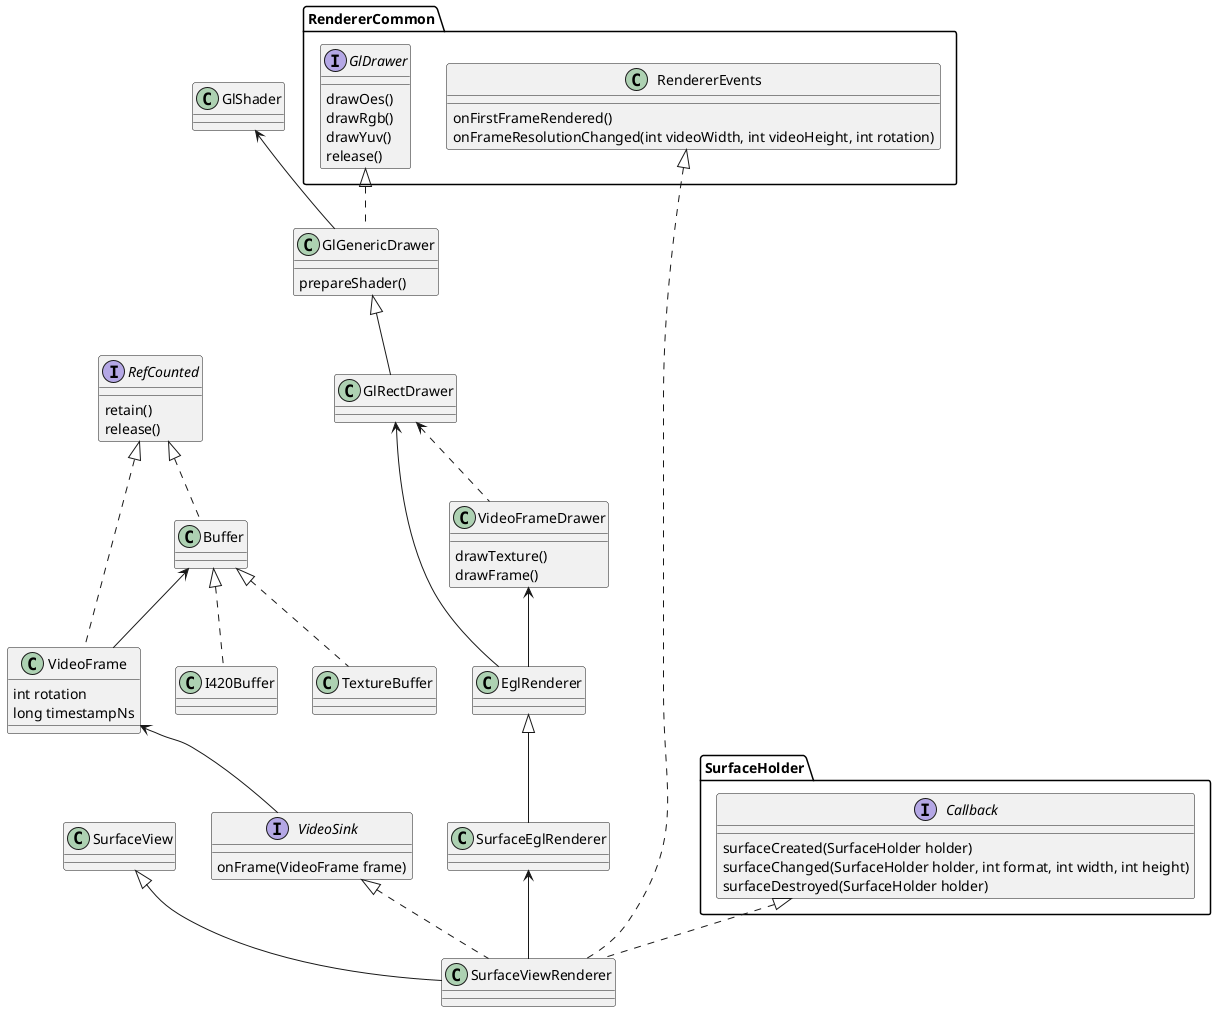 @startuml SurfaceViewRenderer_class

class SurfaceViewRenderer {

}

SurfaceView <|-- SurfaceViewRenderer
SurfaceHolder.Callback <|.. SurfaceViewRenderer
interface SurfaceHolder.Callback {
    surfaceCreated(SurfaceHolder holder)
    surfaceChanged(SurfaceHolder holder, int format, int width, int height)
    surfaceDestroyed(SurfaceHolder holder)
}

VideoSink <|.. SurfaceViewRenderer
interface VideoSink {
    onFrame(VideoFrame frame)
}
VideoFrame <-- VideoSink
/'视频帧'/
class VideoFrame {
    int rotation
    long timestampNs
}
RefCounted <|.. VideoFrame
/'webrtc中引用计数'/
interface RefCounted {
    retain()
    release()
}
/'Buffer外部初始化到VideoFrame中'/
Buffer <-- VideoFrame
RefCounted <|.. Buffer
Buffer <|.. I420Buffer
Buffer <|.. TextureBuffer

RendererCommon.RendererEvents <|.. SurfaceViewRenderer
/'渲染事件通知'/
class RendererCommon.RendererEvents {
    onFirstFrameRendered()
    onFrameResolutionChanged(int videoWidth, int videoHeight, int rotation)
}

SurfaceEglRenderer <-- SurfaceViewRenderer
/'在Surface上展示视频流，判断是否是首帧或帧变化，发生渲染事件变更'/
class SurfaceEglRenderer {

}
EglRenderer <|-- SurfaceEglRenderer
/'在EGL Surface上展示视频流'/
class EglRenderer {

}
VideoFrameDrawer <-- EglRenderer
/'绘制视频帧'/
class VideoFrameDrawer {
    drawTexture()
    drawFrame()
}
GlRectDrawer <.. VideoFrameDrawer
GlRectDrawer <-- EglRenderer
GlGenericDrawer <|--GlRectDrawer
class GlGenericDrawer {
    prepareShader()
}
GlShader <-- GlGenericDrawer
/'处理OpenGL着色器'/
class GlShader {

}
RendererCommon.GlDrawer <|.. GlGenericDrawer
/'EGLSurface上渲染帧接口'/
interface RendererCommon.GlDrawer {
    drawOes()
    drawRgb()
    drawYuv()
    release()
}

@enduml

